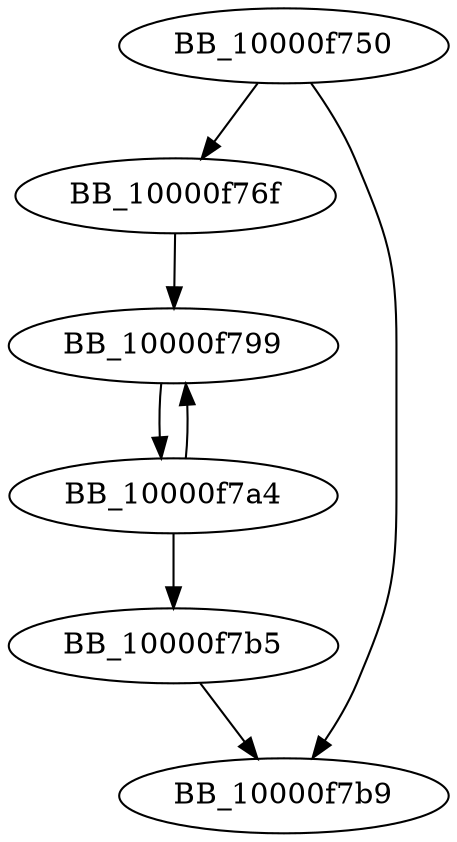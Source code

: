 DiGraph __ZNSt15__copy_backwardILb0ESt26random_access_iterator_tagE8__copy_bIPSsS3_EET0_T_S5_S4_{
BB_10000f750->BB_10000f76f
BB_10000f750->BB_10000f7b9
BB_10000f76f->BB_10000f799
BB_10000f799->BB_10000f7a4
BB_10000f7a4->BB_10000f799
BB_10000f7a4->BB_10000f7b5
BB_10000f7b5->BB_10000f7b9
}
